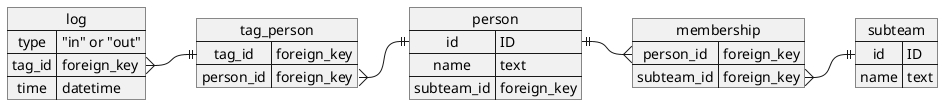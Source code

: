 @startuml

map log {
	type => "in" or "out"
	tag_id => foreign_key
	time => datetime
}

map tag_person {
	tag_id => foreign_key
	person_id => foreign_key
}

map person {
	id => ID
	name => text
	subteam_id => foreign_key
}

map membership {
	person_id => foreign_key
	subteam_id => foreign_key
}

map subteam {
	id => ID
	name => text
}

log::tag_id           }-|| tag_person::tag_id
tag_person::person_id }-|| person::id

person::id ||-{ membership::person_id

membership::subteam_id }-|| subteam::id

@enduml
